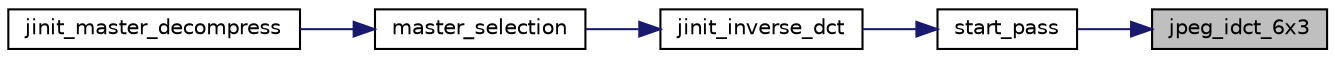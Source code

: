 digraph "jpeg_idct_6x3"
{
 // LATEX_PDF_SIZE
  bgcolor="transparent";
  edge [fontname="Helvetica",fontsize="10",labelfontname="Helvetica",labelfontsize="10"];
  node [fontname="Helvetica",fontsize="10",shape=record];
  rankdir="RL";
  Node145 [label="jpeg_idct_6x3",height=0.2,width=0.4,color="black", fillcolor="grey75", style="filled", fontcolor="black",tooltip=" "];
  Node145 -> Node146 [dir="back",color="midnightblue",fontsize="10",style="solid",fontname="Helvetica"];
  Node146 [label="start_pass",height=0.2,width=0.4,color="black",URL="$jddctmgr_8c.html#a1964f006adb8fb80f57e455f6452aec1",tooltip=" "];
  Node146 -> Node147 [dir="back",color="midnightblue",fontsize="10",style="solid",fontname="Helvetica"];
  Node147 [label="jinit_inverse_dct",height=0.2,width=0.4,color="black",URL="$jddctmgr_8c.html#aa58c9a57d35dfad33e10c13ff613c580",tooltip=" "];
  Node147 -> Node148 [dir="back",color="midnightblue",fontsize="10",style="solid",fontname="Helvetica"];
  Node148 [label="master_selection",height=0.2,width=0.4,color="black",URL="$jdmaster_8c.html#a440a4f3af47f35f6dd2a353329bc3baf",tooltip=" "];
  Node148 -> Node149 [dir="back",color="midnightblue",fontsize="10",style="solid",fontname="Helvetica"];
  Node149 [label="jinit_master_decompress",height=0.2,width=0.4,color="black",URL="$jdmaster_8c.html#a103160e5ec5fd80c654e74f633b14818",tooltip=" "];
}
